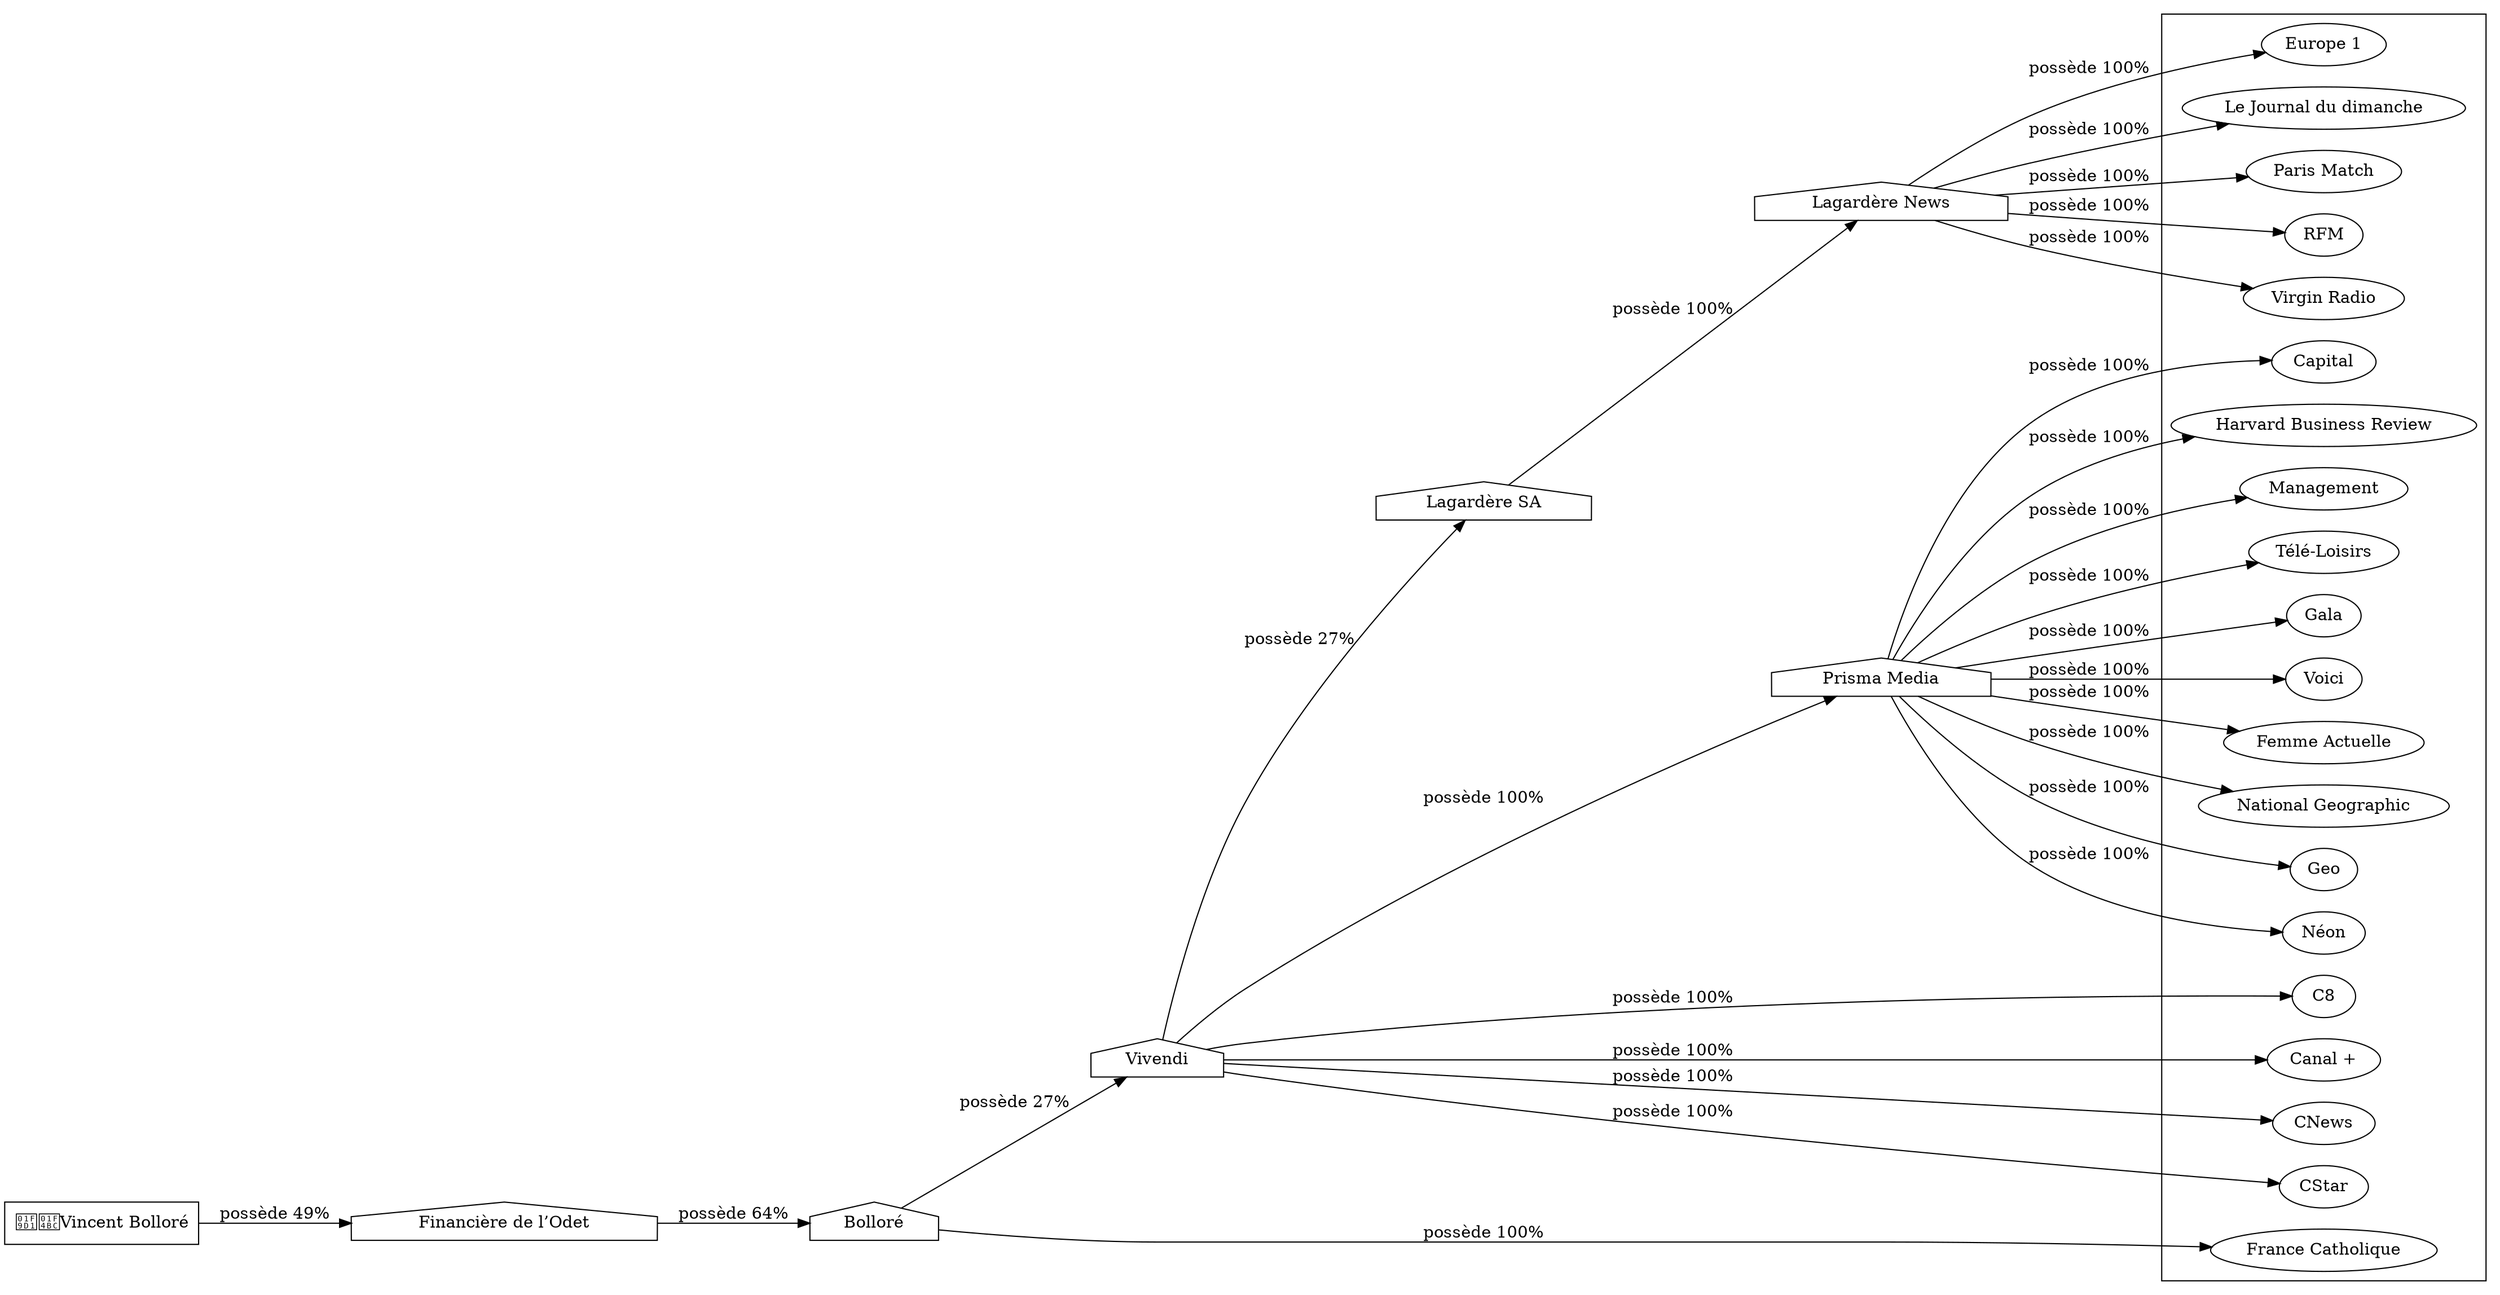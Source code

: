 digraph {
  rankdir=LR;
  subgraph roots {
    
      "vincent-bollore-77"[label="🧑‍💼Vincent Bolloré" shape=box]
    
  }

  
    "financiere-de-l-odet-78"[label="Financière de l’Odet" shape=house]
  
    "bollore-79"[label="Bolloré" shape=house]
  
    "vivendi-81"[label="Vivendi" shape=house]
  
    "lagardere-sa-69"[label="Lagardère SA" shape=house]
  
    "lagardere-news-70"[label="Lagardère News" shape=house]
  
    "prisma-media-106"[label="Prisma Media" shape=house]
  

  subgraph clusterLeaves {
    
      "europe-1-74"[label="Europe 1"]
    
      "le-journal-du-dimanche-71"[label="Le Journal du dimanche"]
    
      "paris-match-72"[label="Paris Match"]
    
      "rfm-75"[label="RFM"]
    
      "virgin-radio-76"[label="Virgin Radio"]
    
      "c8-83"[label="C8"]
    
      "canal-82"[label="Canal +"]
    
      "cnews-84"[label="CNews"]
    
      "cstar-85"[label="CStar"]
    
      "capital-107"[label="Capital"]
    
      "harvard-business-review-109"[label="Harvard Business Review"]
    
      "management-108"[label="Management"]
    
      "tele-loisirs-335"[label="Télé-Loisirs"]
    
      "gala-336"[label="Gala"]
    
      "voici-337"[label="Voici"]
    
      "femme-actuelle-338"[label="Femme Actuelle"]
    
      "national-geographic-339"[label="National Geographic"]
    
      "geo-340"[label="Geo"]
    
      "neon-347"[label="Néon"]
    
      "france-catholique-345"[label="France Catholique"]
    
  }

  
    "vincent-bollore-77" -> "financiere-de-l-odet-78" [
      label="possède 49%"
    ]
  
    "financiere-de-l-odet-78" -> "bollore-79" [
      label="possède 64%"
    ]
  
    "bollore-79" -> "vivendi-81" [
      label="possède 27%"
    ]
  
    "vivendi-81" -> "lagardere-sa-69" [
      label="possède 27%"
    ]
  
    "lagardere-sa-69" -> "lagardere-news-70" [
      label="possède 100%"
    ]
  
    "lagardere-news-70" -> "europe-1-74" [
      label="possède 100%"
    ]
  
    "lagardere-news-70" -> "le-journal-du-dimanche-71" [
      label="possède 100%"
    ]
  
    "lagardere-news-70" -> "paris-match-72" [
      label="possède 100%"
    ]
  
    "lagardere-news-70" -> "rfm-75" [
      label="possède 100%"
    ]
  
    "lagardere-news-70" -> "virgin-radio-76" [
      label="possède 100%"
    ]
  
    "vivendi-81" -> "c8-83" [
      label="possède 100%"
    ]
  
    "vivendi-81" -> "canal-82" [
      label="possède 100%"
    ]
  
    "vivendi-81" -> "cnews-84" [
      label="possède 100%"
    ]
  
    "vivendi-81" -> "cstar-85" [
      label="possède 100%"
    ]
  
    "vivendi-81" -> "prisma-media-106" [
      label="possède 100%"
    ]
  
    "prisma-media-106" -> "capital-107" [
      label="possède 100%"
    ]
  
    "prisma-media-106" -> "harvard-business-review-109" [
      label="possède 100%"
    ]
  
    "prisma-media-106" -> "management-108" [
      label="possède 100%"
    ]
  
    "prisma-media-106" -> "tele-loisirs-335" [
      label="possède 100%"
    ]
  
    "prisma-media-106" -> "gala-336" [
      label="possède 100%"
    ]
  
    "prisma-media-106" -> "voici-337" [
      label="possède 100%"
    ]
  
    "prisma-media-106" -> "femme-actuelle-338" [
      label="possède 100%"
    ]
  
    "prisma-media-106" -> "national-geographic-339" [
      label="possède 100%"
    ]
  
    "prisma-media-106" -> "geo-340" [
      label="possède 100%"
    ]
  
    "prisma-media-106" -> "neon-347" [
      label="possède 100%"
    ]
  
    "bollore-79" -> "france-catholique-345" [
      label="possède 100%"
    ]
  
}
